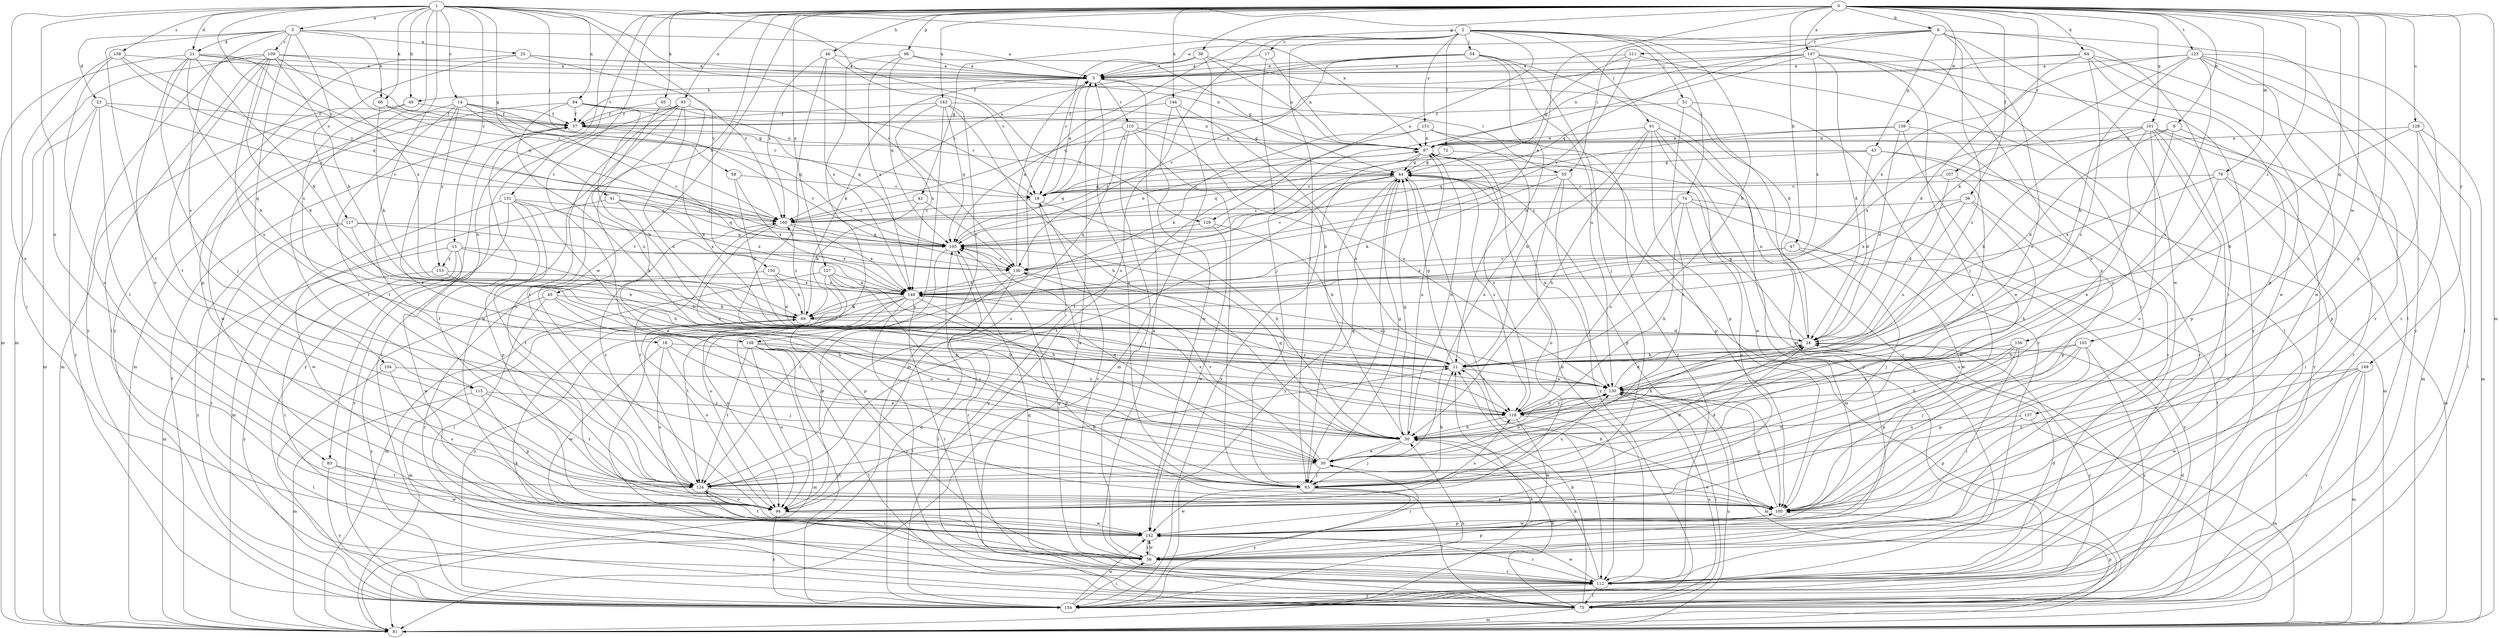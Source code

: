 strict digraph  {
0;
1;
2;
3;
5;
8;
9;
11;
14;
15;
16;
17;
18;
21;
23;
24;
25;
30;
36;
37;
38;
41;
42;
43;
44;
45;
46;
47;
49;
50;
51;
54;
55;
56;
58;
61;
63;
64;
65;
66;
69;
72;
74;
75;
79;
81;
83;
84;
87;
93;
94;
96;
100;
101;
103;
104;
105;
107;
108;
109;
110;
111;
112;
115;
117;
118;
123;
124;
127;
128;
129;
130;
131;
136;
137;
139;
142;
143;
144;
147;
148;
149;
150;
151;
153;
154;
156;
158;
160;
0 -> 8  [label=b];
0 -> 9  [label=b];
0 -> 36  [label=f];
0 -> 38  [label=g];
0 -> 45  [label=h];
0 -> 46  [label=h];
0 -> 47  [label=h];
0 -> 64  [label=k];
0 -> 65  [label=k];
0 -> 79  [label=m];
0 -> 81  [label=m];
0 -> 83  [label=n];
0 -> 93  [label=o];
0 -> 96  [label=p];
0 -> 100  [label=p];
0 -> 101  [label=q];
0 -> 103  [label=q];
0 -> 107  [label=r];
0 -> 108  [label=r];
0 -> 123  [label=t];
0 -> 127  [label=u];
0 -> 128  [label=u];
0 -> 131  [label=v];
0 -> 137  [label=w];
0 -> 139  [label=w];
0 -> 142  [label=w];
0 -> 143  [label=x];
0 -> 144  [label=x];
0 -> 147  [label=x];
0 -> 148  [label=x];
0 -> 149  [label=y];
0 -> 156  [label=z];
1 -> 3  [label=a];
1 -> 14  [label=c];
1 -> 15  [label=c];
1 -> 16  [label=c];
1 -> 21  [label=d];
1 -> 41  [label=g];
1 -> 49  [label=h];
1 -> 58  [label=j];
1 -> 66  [label=k];
1 -> 83  [label=n];
1 -> 84  [label=n];
1 -> 87  [label=n];
1 -> 94  [label=o];
1 -> 115  [label=s];
1 -> 129  [label=u];
1 -> 136  [label=v];
1 -> 150  [label=y];
1 -> 158  [label=z];
1 -> 160  [label=z];
2 -> 11  [label=b];
2 -> 17  [label=c];
2 -> 42  [label=g];
2 -> 51  [label=i];
2 -> 54  [label=i];
2 -> 61  [label=j];
2 -> 63  [label=j];
2 -> 72  [label=l];
2 -> 74  [label=l];
2 -> 94  [label=o];
2 -> 100  [label=p];
2 -> 108  [label=r];
2 -> 129  [label=u];
2 -> 151  [label=y];
3 -> 5  [label=a];
3 -> 21  [label=d];
3 -> 23  [label=d];
3 -> 25  [label=e];
3 -> 66  [label=k];
3 -> 104  [label=q];
3 -> 109  [label=r];
3 -> 115  [label=s];
3 -> 117  [label=s];
3 -> 124  [label=t];
5 -> 49  [label=h];
5 -> 55  [label=i];
5 -> 69  [label=k];
5 -> 110  [label=r];
8 -> 5  [label=a];
8 -> 30  [label=e];
8 -> 43  [label=g];
8 -> 55  [label=i];
8 -> 56  [label=i];
8 -> 75  [label=l];
8 -> 105  [label=q];
8 -> 111  [label=r];
8 -> 118  [label=s];
8 -> 142  [label=w];
9 -> 24  [label=d];
9 -> 87  [label=n];
9 -> 112  [label=r];
9 -> 130  [label=u];
11 -> 44  [label=g];
11 -> 130  [label=u];
14 -> 30  [label=e];
14 -> 37  [label=f];
14 -> 44  [label=g];
14 -> 105  [label=q];
14 -> 124  [label=t];
14 -> 136  [label=v];
14 -> 142  [label=w];
14 -> 153  [label=y];
15 -> 11  [label=b];
15 -> 81  [label=m];
15 -> 112  [label=r];
15 -> 136  [label=v];
15 -> 142  [label=w];
15 -> 153  [label=y];
16 -> 11  [label=b];
16 -> 30  [label=e];
16 -> 63  [label=j];
16 -> 94  [label=o];
16 -> 142  [label=w];
17 -> 5  [label=a];
17 -> 63  [label=j];
17 -> 87  [label=n];
18 -> 5  [label=a];
18 -> 44  [label=g];
18 -> 50  [label=h];
18 -> 154  [label=y];
18 -> 160  [label=z];
21 -> 5  [label=a];
21 -> 11  [label=b];
21 -> 37  [label=f];
21 -> 63  [label=j];
21 -> 69  [label=k];
21 -> 81  [label=m];
21 -> 94  [label=o];
21 -> 105  [label=q];
23 -> 37  [label=f];
23 -> 81  [label=m];
23 -> 124  [label=t];
23 -> 154  [label=y];
23 -> 160  [label=z];
24 -> 11  [label=b];
24 -> 44  [label=g];
24 -> 50  [label=h];
24 -> 87  [label=n];
24 -> 154  [label=y];
25 -> 5  [label=a];
25 -> 87  [label=n];
25 -> 100  [label=p];
25 -> 154  [label=y];
25 -> 160  [label=z];
30 -> 44  [label=g];
30 -> 56  [label=i];
30 -> 63  [label=j];
30 -> 105  [label=q];
30 -> 124  [label=t];
30 -> 130  [label=u];
30 -> 136  [label=v];
36 -> 50  [label=h];
36 -> 100  [label=p];
36 -> 130  [label=u];
36 -> 148  [label=x];
36 -> 160  [label=z];
37 -> 87  [label=n];
37 -> 136  [label=v];
37 -> 154  [label=y];
38 -> 5  [label=a];
38 -> 18  [label=c];
38 -> 24  [label=d];
38 -> 50  [label=h];
38 -> 87  [label=n];
41 -> 50  [label=h];
41 -> 105  [label=q];
41 -> 142  [label=w];
41 -> 148  [label=x];
41 -> 160  [label=z];
42 -> 69  [label=k];
42 -> 136  [label=v];
42 -> 160  [label=z];
43 -> 24  [label=d];
43 -> 44  [label=g];
43 -> 56  [label=i];
43 -> 81  [label=m];
43 -> 160  [label=z];
44 -> 18  [label=c];
44 -> 63  [label=j];
44 -> 100  [label=p];
44 -> 112  [label=r];
44 -> 118  [label=s];
44 -> 124  [label=t];
44 -> 130  [label=u];
44 -> 136  [label=v];
44 -> 154  [label=y];
45 -> 30  [label=e];
45 -> 56  [label=i];
45 -> 63  [label=j];
45 -> 69  [label=k];
45 -> 154  [label=y];
46 -> 5  [label=a];
46 -> 18  [label=c];
46 -> 118  [label=s];
46 -> 148  [label=x];
46 -> 160  [label=z];
47 -> 63  [label=j];
47 -> 136  [label=v];
47 -> 148  [label=x];
47 -> 154  [label=y];
49 -> 37  [label=f];
49 -> 81  [label=m];
49 -> 124  [label=t];
50 -> 30  [label=e];
50 -> 44  [label=g];
50 -> 63  [label=j];
50 -> 87  [label=n];
50 -> 105  [label=q];
50 -> 148  [label=x];
51 -> 37  [label=f];
51 -> 56  [label=i];
51 -> 112  [label=r];
51 -> 124  [label=t];
54 -> 5  [label=a];
54 -> 11  [label=b];
54 -> 63  [label=j];
54 -> 81  [label=m];
54 -> 105  [label=q];
54 -> 130  [label=u];
54 -> 136  [label=v];
54 -> 160  [label=z];
55 -> 18  [label=c];
55 -> 69  [label=k];
55 -> 81  [label=m];
55 -> 94  [label=o];
55 -> 154  [label=y];
56 -> 18  [label=c];
56 -> 100  [label=p];
56 -> 105  [label=q];
56 -> 112  [label=r];
56 -> 142  [label=w];
58 -> 18  [label=c];
58 -> 24  [label=d];
58 -> 148  [label=x];
61 -> 11  [label=b];
61 -> 50  [label=h];
61 -> 87  [label=n];
61 -> 100  [label=p];
61 -> 112  [label=r];
61 -> 142  [label=w];
61 -> 154  [label=y];
63 -> 5  [label=a];
63 -> 11  [label=b];
63 -> 24  [label=d];
63 -> 44  [label=g];
63 -> 75  [label=l];
63 -> 130  [label=u];
63 -> 142  [label=w];
63 -> 154  [label=y];
64 -> 5  [label=a];
64 -> 24  [label=d];
64 -> 37  [label=f];
64 -> 100  [label=p];
64 -> 112  [label=r];
64 -> 118  [label=s];
64 -> 142  [label=w];
65 -> 18  [label=c];
65 -> 37  [label=f];
65 -> 130  [label=u];
66 -> 18  [label=c];
66 -> 37  [label=f];
66 -> 69  [label=k];
69 -> 24  [label=d];
69 -> 81  [label=m];
69 -> 94  [label=o];
69 -> 160  [label=z];
72 -> 44  [label=g];
72 -> 100  [label=p];
72 -> 105  [label=q];
74 -> 50  [label=h];
74 -> 75  [label=l];
74 -> 94  [label=o];
74 -> 118  [label=s];
74 -> 142  [label=w];
74 -> 160  [label=z];
75 -> 5  [label=a];
75 -> 11  [label=b];
75 -> 24  [label=d];
75 -> 50  [label=h];
75 -> 69  [label=k];
75 -> 81  [label=m];
75 -> 100  [label=p];
75 -> 130  [label=u];
79 -> 18  [label=c];
79 -> 56  [label=i];
79 -> 81  [label=m];
79 -> 130  [label=u];
79 -> 148  [label=x];
81 -> 11  [label=b];
81 -> 37  [label=f];
81 -> 130  [label=u];
83 -> 124  [label=t];
83 -> 142  [label=w];
83 -> 154  [label=y];
84 -> 11  [label=b];
84 -> 37  [label=f];
84 -> 50  [label=h];
84 -> 81  [label=m];
84 -> 87  [label=n];
84 -> 105  [label=q];
87 -> 44  [label=g];
87 -> 50  [label=h];
87 -> 105  [label=q];
87 -> 118  [label=s];
87 -> 154  [label=y];
93 -> 11  [label=b];
93 -> 37  [label=f];
93 -> 75  [label=l];
93 -> 94  [label=o];
93 -> 124  [label=t];
93 -> 130  [label=u];
93 -> 142  [label=w];
94 -> 37  [label=f];
94 -> 118  [label=s];
94 -> 142  [label=w];
94 -> 154  [label=y];
96 -> 5  [label=a];
96 -> 44  [label=g];
96 -> 56  [label=i];
96 -> 105  [label=q];
96 -> 148  [label=x];
100 -> 11  [label=b];
100 -> 30  [label=e];
100 -> 130  [label=u];
100 -> 142  [label=w];
101 -> 11  [label=b];
101 -> 30  [label=e];
101 -> 81  [label=m];
101 -> 87  [label=n];
101 -> 94  [label=o];
101 -> 100  [label=p];
101 -> 112  [label=r];
101 -> 148  [label=x];
101 -> 154  [label=y];
103 -> 11  [label=b];
103 -> 63  [label=j];
103 -> 94  [label=o];
103 -> 100  [label=p];
103 -> 130  [label=u];
103 -> 154  [label=y];
104 -> 75  [label=l];
104 -> 94  [label=o];
104 -> 130  [label=u];
105 -> 87  [label=n];
105 -> 112  [label=r];
105 -> 124  [label=t];
105 -> 136  [label=v];
107 -> 18  [label=c];
107 -> 24  [label=d];
107 -> 118  [label=s];
108 -> 11  [label=b];
108 -> 56  [label=i];
108 -> 75  [label=l];
108 -> 81  [label=m];
108 -> 94  [label=o];
108 -> 118  [label=s];
108 -> 124  [label=t];
108 -> 154  [label=y];
109 -> 5  [label=a];
109 -> 11  [label=b];
109 -> 69  [label=k];
109 -> 75  [label=l];
109 -> 81  [label=m];
109 -> 118  [label=s];
109 -> 124  [label=t];
109 -> 148  [label=x];
109 -> 154  [label=y];
109 -> 160  [label=z];
110 -> 18  [label=c];
110 -> 56  [label=i];
110 -> 63  [label=j];
110 -> 87  [label=n];
110 -> 94  [label=o];
110 -> 130  [label=u];
111 -> 5  [label=a];
111 -> 44  [label=g];
111 -> 75  [label=l];
111 -> 136  [label=v];
112 -> 5  [label=a];
112 -> 24  [label=d];
112 -> 50  [label=h];
112 -> 75  [label=l];
112 -> 87  [label=n];
112 -> 105  [label=q];
112 -> 142  [label=w];
112 -> 154  [label=y];
115 -> 81  [label=m];
115 -> 100  [label=p];
115 -> 118  [label=s];
115 -> 124  [label=t];
117 -> 11  [label=b];
117 -> 105  [label=q];
117 -> 112  [label=r];
117 -> 136  [label=v];
117 -> 154  [label=y];
118 -> 50  [label=h];
118 -> 112  [label=r];
118 -> 130  [label=u];
118 -> 142  [label=w];
123 -> 5  [label=a];
123 -> 11  [label=b];
123 -> 69  [label=k];
123 -> 75  [label=l];
123 -> 112  [label=r];
123 -> 118  [label=s];
123 -> 142  [label=w];
123 -> 148  [label=x];
123 -> 154  [label=y];
124 -> 11  [label=b];
124 -> 24  [label=d];
124 -> 56  [label=i];
124 -> 94  [label=o];
124 -> 100  [label=p];
124 -> 160  [label=z];
127 -> 50  [label=h];
127 -> 63  [label=j];
127 -> 81  [label=m];
127 -> 94  [label=o];
127 -> 100  [label=p];
127 -> 148  [label=x];
128 -> 11  [label=b];
128 -> 75  [label=l];
128 -> 81  [label=m];
128 -> 87  [label=n];
128 -> 100  [label=p];
129 -> 11  [label=b];
129 -> 105  [label=q];
129 -> 142  [label=w];
130 -> 24  [label=d];
130 -> 75  [label=l];
130 -> 81  [label=m];
130 -> 118  [label=s];
131 -> 30  [label=e];
131 -> 81  [label=m];
131 -> 100  [label=p];
131 -> 124  [label=t];
131 -> 148  [label=x];
131 -> 154  [label=y];
131 -> 160  [label=z];
136 -> 5  [label=a];
136 -> 75  [label=l];
136 -> 94  [label=o];
136 -> 130  [label=u];
136 -> 148  [label=x];
137 -> 50  [label=h];
137 -> 81  [label=m];
137 -> 100  [label=p];
139 -> 24  [label=d];
139 -> 30  [label=e];
139 -> 87  [label=n];
139 -> 105  [label=q];
139 -> 112  [label=r];
142 -> 56  [label=i];
142 -> 100  [label=p];
142 -> 112  [label=r];
142 -> 124  [label=t];
143 -> 37  [label=f];
143 -> 44  [label=g];
143 -> 50  [label=h];
143 -> 81  [label=m];
143 -> 94  [label=o];
143 -> 105  [label=q];
143 -> 148  [label=x];
144 -> 37  [label=f];
144 -> 81  [label=m];
144 -> 118  [label=s];
144 -> 142  [label=w];
147 -> 5  [label=a];
147 -> 24  [label=d];
147 -> 56  [label=i];
147 -> 63  [label=j];
147 -> 87  [label=n];
147 -> 105  [label=q];
147 -> 148  [label=x];
147 -> 154  [label=y];
147 -> 160  [label=z];
148 -> 69  [label=k];
148 -> 75  [label=l];
148 -> 94  [label=o];
148 -> 100  [label=p];
148 -> 112  [label=r];
148 -> 118  [label=s];
148 -> 124  [label=t];
148 -> 154  [label=y];
149 -> 75  [label=l];
149 -> 81  [label=m];
149 -> 112  [label=r];
149 -> 124  [label=t];
149 -> 130  [label=u];
149 -> 142  [label=w];
150 -> 24  [label=d];
150 -> 69  [label=k];
150 -> 112  [label=r];
150 -> 148  [label=x];
151 -> 30  [label=e];
151 -> 69  [label=k];
151 -> 87  [label=n];
151 -> 112  [label=r];
151 -> 124  [label=t];
153 -> 50  [label=h];
153 -> 148  [label=x];
153 -> 154  [label=y];
154 -> 50  [label=h];
154 -> 56  [label=i];
154 -> 105  [label=q];
154 -> 142  [label=w];
156 -> 11  [label=b];
156 -> 50  [label=h];
156 -> 56  [label=i];
156 -> 100  [label=p];
156 -> 118  [label=s];
158 -> 5  [label=a];
158 -> 56  [label=i];
158 -> 94  [label=o];
158 -> 105  [label=q];
158 -> 160  [label=z];
160 -> 105  [label=q];
160 -> 118  [label=s];
160 -> 124  [label=t];
160 -> 148  [label=x];
}
